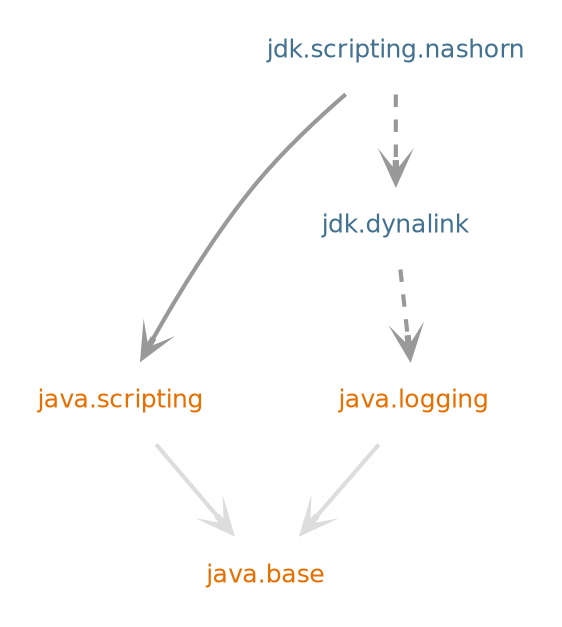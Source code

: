 digraph "jdk.scripting.nashorn" {
  nodesep=.5;
  ranksep=0.600000;
  pencolor=transparent;
  node [shape=plaintext, fontcolor="#000000", fontname="DejaVuSans", fontsize=12, margin=".2,.2"];
  edge [penwidth=2, color="#999999", arrowhead=open, arrowsize=1];
  {rank=same "java.logging","java.scripting"}
  subgraph se {
  "java.base" [fontcolor="#e76f00", group=java];
  "java.logging" [fontcolor="#e76f00", group=java];
  "java.scripting" [fontcolor="#e76f00", group=java];
  }
  subgraph jdk {
  "jdk.dynalink" [fontcolor="#437291", group=jdk];
  "jdk.scripting.nashorn" [fontcolor="#437291", group=jdk];
  }
  "java.logging" -> "java.base" [color="#dddddd", weight=10];
  "java.scripting" -> "java.base" [color="#dddddd", weight=10];
  "jdk.dynalink" -> "java.logging" [style="dashed"];
  "jdk.scripting.nashorn" -> "java.scripting" [];
  "jdk.scripting.nashorn" -> "jdk.dynalink" [style="dashed"];
}
